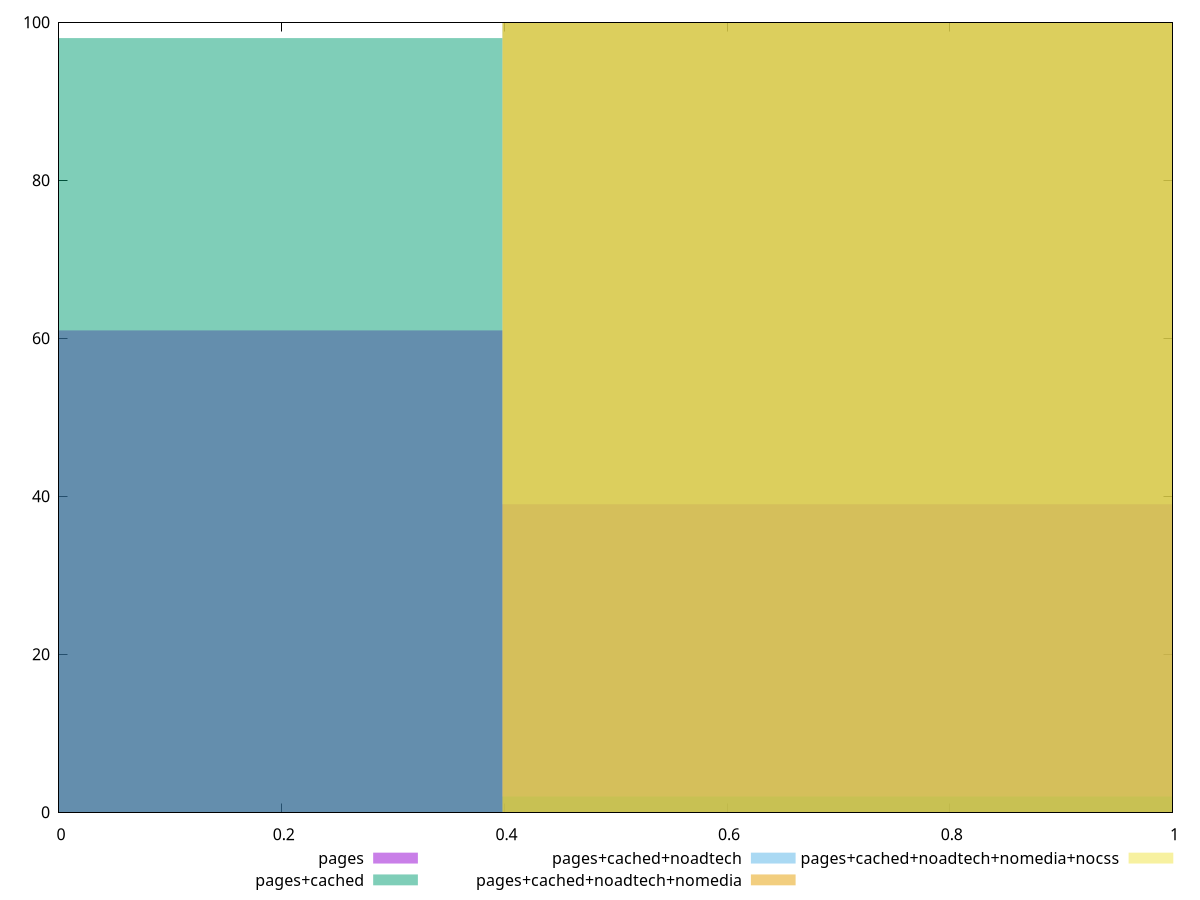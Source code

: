 reset

$pages <<EOF
0 61
0.7967001377785766 39
EOF

$pagesCached <<EOF
0 98
0.7967001377785766 2
EOF

$pagesCachedNoadtech <<EOF
0.7967001377785766 100
EOF

$pagesCachedNoadtechNomedia <<EOF
0.7967001377785766 100
EOF

$pagesCachedNoadtechNomediaNocss <<EOF
0.7967001377785766 100
EOF

set key outside below
set boxwidth 0.7967001377785766
set xrange [0:1]
set yrange [0:100]
set trange [0:100]
set style fill transparent solid 0.5 noborder
set terminal svg size 640, 530 enhanced background rgb 'white'
set output "report_00025_2021-02-22T21:38:55.199Z/unused-javascript/comparison/histogram/all_score.svg"

plot $pages title "pages" with boxes, \
     $pagesCached title "pages+cached" with boxes, \
     $pagesCachedNoadtech title "pages+cached+noadtech" with boxes, \
     $pagesCachedNoadtechNomedia title "pages+cached+noadtech+nomedia" with boxes, \
     $pagesCachedNoadtechNomediaNocss title "pages+cached+noadtech+nomedia+nocss" with boxes

reset
